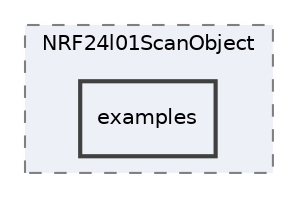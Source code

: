 digraph "lib/NRF24l01ScanObject/examples"
{
 // LATEX_PDF_SIZE
  edge [fontname="Helvetica",fontsize="10",labelfontname="Helvetica",labelfontsize="10"];
  node [fontname="Helvetica",fontsize="10",shape=record];
  compound=true
  subgraph clusterdir_4359f836d6cb37ca5dcadd9c7ee0590f {
    graph [ bgcolor="#edf0f7", pencolor="grey50", style="filled,dashed,", label="NRF24l01ScanObject", fontname="Helvetica", fontsize="10", URL="dir_4359f836d6cb37ca5dcadd9c7ee0590f.html"]
  dir_0ef54c85e7fcafc1c88c5481416a0206 [shape=box, label="examples", style="filled,bold,", fillcolor="#edf0f7", color="grey25", URL="dir_0ef54c85e7fcafc1c88c5481416a0206.html"];
  }
}
